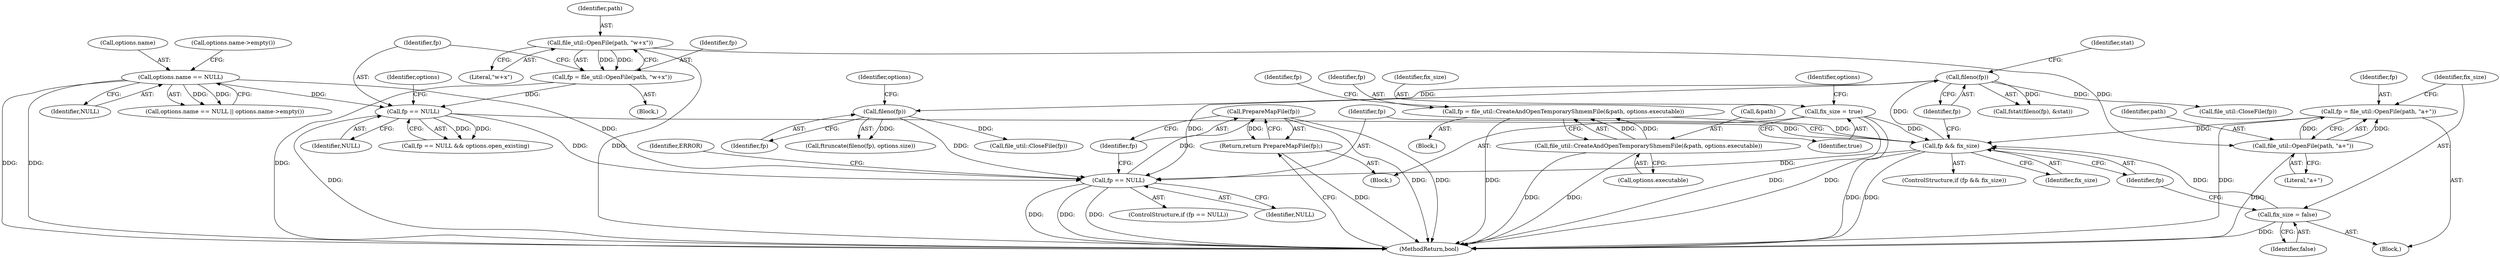 digraph "1_Chrome_afb848acb43ba316097ab4fddfa38dbd80bc6a71@pointer" {
"1000289" [label="(Call,PrepareMapFile(fp))"];
"1000244" [label="(Call,fp == NULL)"];
"1000200" [label="(Call,fileno(fp))"];
"1000192" [label="(Call,fp && fix_size)"];
"1000138" [label="(Call,fp = file_util::CreateAndOpenTemporaryShmemFile(&path, options.executable))"];
"1000140" [label="(Call,file_util::CreateAndOpenTemporaryShmemFile(&path, options.executable))"];
"1000183" [label="(Call,fp = file_util::OpenFile(path, \"a+\"))"];
"1000185" [label="(Call,file_util::OpenFile(path, \"a+\"))"];
"1000171" [label="(Call,file_util::OpenFile(path, \"w+x\"))"];
"1000176" [label="(Call,fp == NULL)"];
"1000169" [label="(Call,fp = file_util::OpenFile(path, \"w+x\"))"];
"1000126" [label="(Call,options.name == NULL)"];
"1000188" [label="(Call,fix_size = false)"];
"1000120" [label="(Call,fix_size = true)"];
"1000227" [label="(Call,fileno(fp))"];
"1000288" [label="(Return,return PrepareMapFile(fp);)"];
"1000192" [label="(Call,fp && fix_size)"];
"1000183" [label="(Call,fp = file_util::OpenFile(path, \"a+\"))"];
"1000169" [label="(Call,fp = file_util::OpenFile(path, \"w+x\"))"];
"1000185" [label="(Call,file_util::OpenFile(path, \"a+\"))"];
"1000172" [label="(Identifier,path)"];
"1000199" [label="(Call,fstat(fileno(fp), &stat))"];
"1000187" [label="(Literal,\"a+\")"];
"1000227" [label="(Call,fileno(fp))"];
"1000194" [label="(Identifier,fix_size)"];
"1000175" [label="(Call,fp == NULL && options.open_existing)"];
"1000126" [label="(Call,options.name == NULL)"];
"1000291" [label="(MethodReturn,bool)"];
"1000190" [label="(Identifier,false)"];
"1000289" [label="(Call,PrepareMapFile(fp))"];
"1000246" [label="(Identifier,NULL)"];
"1000178" [label="(Identifier,NULL)"];
"1000200" [label="(Call,fileno(fp))"];
"1000290" [label="(Identifier,fp)"];
"1000193" [label="(Identifier,fp)"];
"1000122" [label="(Identifier,true)"];
"1000234" [label="(Call,file_util::CloseFile(fp))"];
"1000147" [label="(Identifier,fp)"];
"1000182" [label="(Block,)"];
"1000177" [label="(Identifier,fp)"];
"1000226" [label="(Call,ftruncate(fileno(fp), options.size))"];
"1000138" [label="(Call,fp = file_util::CreateAndOpenTemporaryShmemFile(&path, options.executable))"];
"1000141" [label="(Call,&path)"];
"1000143" [label="(Call,options.executable)"];
"1000188" [label="(Call,fix_size = false)"];
"1000171" [label="(Call,file_util::OpenFile(path, \"w+x\"))"];
"1000130" [label="(Identifier,NULL)"];
"1000191" [label="(ControlStructure,if (fp && fix_size))"];
"1000102" [label="(Block,)"];
"1000140" [label="(Call,file_util::CreateAndOpenTemporaryShmemFile(&path, options.executable))"];
"1000201" [label="(Identifier,fp)"];
"1000125" [label="(Call,options.name == NULL || options.name->empty())"];
"1000250" [label="(Identifier,ERROR)"];
"1000230" [label="(Identifier,options)"];
"1000121" [label="(Identifier,fix_size)"];
"1000189" [label="(Identifier,fix_size)"];
"1000206" [label="(Call,file_util::CloseFile(fp))"];
"1000245" [label="(Identifier,fp)"];
"1000288" [label="(Return,return PrepareMapFile(fp);)"];
"1000120" [label="(Call,fix_size = true)"];
"1000244" [label="(Call,fp == NULL)"];
"1000173" [label="(Literal,\"w+x\")"];
"1000170" [label="(Identifier,fp)"];
"1000186" [label="(Identifier,path)"];
"1000157" [label="(Block,)"];
"1000176" [label="(Call,fp == NULL)"];
"1000139" [label="(Identifier,fp)"];
"1000180" [label="(Identifier,options)"];
"1000127" [label="(Call,options.name)"];
"1000203" [label="(Identifier,stat)"];
"1000132" [label="(Block,)"];
"1000131" [label="(Call,options.name->empty())"];
"1000128" [label="(Identifier,options)"];
"1000243" [label="(ControlStructure,if (fp == NULL))"];
"1000228" [label="(Identifier,fp)"];
"1000184" [label="(Identifier,fp)"];
"1000289" -> "1000288"  [label="AST: "];
"1000289" -> "1000290"  [label="CFG: "];
"1000290" -> "1000289"  [label="AST: "];
"1000288" -> "1000289"  [label="CFG: "];
"1000289" -> "1000291"  [label="DDG: "];
"1000289" -> "1000291"  [label="DDG: "];
"1000289" -> "1000288"  [label="DDG: "];
"1000244" -> "1000289"  [label="DDG: "];
"1000244" -> "1000243"  [label="AST: "];
"1000244" -> "1000246"  [label="CFG: "];
"1000245" -> "1000244"  [label="AST: "];
"1000246" -> "1000244"  [label="AST: "];
"1000250" -> "1000244"  [label="CFG: "];
"1000290" -> "1000244"  [label="CFG: "];
"1000244" -> "1000291"  [label="DDG: "];
"1000244" -> "1000291"  [label="DDG: "];
"1000244" -> "1000291"  [label="DDG: "];
"1000200" -> "1000244"  [label="DDG: "];
"1000227" -> "1000244"  [label="DDG: "];
"1000192" -> "1000244"  [label="DDG: "];
"1000176" -> "1000244"  [label="DDG: "];
"1000126" -> "1000244"  [label="DDG: "];
"1000200" -> "1000199"  [label="AST: "];
"1000200" -> "1000201"  [label="CFG: "];
"1000201" -> "1000200"  [label="AST: "];
"1000203" -> "1000200"  [label="CFG: "];
"1000200" -> "1000199"  [label="DDG: "];
"1000192" -> "1000200"  [label="DDG: "];
"1000200" -> "1000206"  [label="DDG: "];
"1000200" -> "1000227"  [label="DDG: "];
"1000192" -> "1000191"  [label="AST: "];
"1000192" -> "1000193"  [label="CFG: "];
"1000192" -> "1000194"  [label="CFG: "];
"1000193" -> "1000192"  [label="AST: "];
"1000194" -> "1000192"  [label="AST: "];
"1000201" -> "1000192"  [label="CFG: "];
"1000245" -> "1000192"  [label="CFG: "];
"1000192" -> "1000291"  [label="DDG: "];
"1000192" -> "1000291"  [label="DDG: "];
"1000138" -> "1000192"  [label="DDG: "];
"1000183" -> "1000192"  [label="DDG: "];
"1000176" -> "1000192"  [label="DDG: "];
"1000188" -> "1000192"  [label="DDG: "];
"1000120" -> "1000192"  [label="DDG: "];
"1000138" -> "1000132"  [label="AST: "];
"1000138" -> "1000140"  [label="CFG: "];
"1000139" -> "1000138"  [label="AST: "];
"1000140" -> "1000138"  [label="AST: "];
"1000147" -> "1000138"  [label="CFG: "];
"1000138" -> "1000291"  [label="DDG: "];
"1000140" -> "1000138"  [label="DDG: "];
"1000140" -> "1000138"  [label="DDG: "];
"1000140" -> "1000143"  [label="CFG: "];
"1000141" -> "1000140"  [label="AST: "];
"1000143" -> "1000140"  [label="AST: "];
"1000140" -> "1000291"  [label="DDG: "];
"1000140" -> "1000291"  [label="DDG: "];
"1000183" -> "1000182"  [label="AST: "];
"1000183" -> "1000185"  [label="CFG: "];
"1000184" -> "1000183"  [label="AST: "];
"1000185" -> "1000183"  [label="AST: "];
"1000189" -> "1000183"  [label="CFG: "];
"1000183" -> "1000291"  [label="DDG: "];
"1000185" -> "1000183"  [label="DDG: "];
"1000185" -> "1000183"  [label="DDG: "];
"1000185" -> "1000187"  [label="CFG: "];
"1000186" -> "1000185"  [label="AST: "];
"1000187" -> "1000185"  [label="AST: "];
"1000185" -> "1000291"  [label="DDG: "];
"1000171" -> "1000185"  [label="DDG: "];
"1000171" -> "1000169"  [label="AST: "];
"1000171" -> "1000173"  [label="CFG: "];
"1000172" -> "1000171"  [label="AST: "];
"1000173" -> "1000171"  [label="AST: "];
"1000169" -> "1000171"  [label="CFG: "];
"1000171" -> "1000291"  [label="DDG: "];
"1000171" -> "1000169"  [label="DDG: "];
"1000171" -> "1000169"  [label="DDG: "];
"1000176" -> "1000175"  [label="AST: "];
"1000176" -> "1000178"  [label="CFG: "];
"1000177" -> "1000176"  [label="AST: "];
"1000178" -> "1000176"  [label="AST: "];
"1000180" -> "1000176"  [label="CFG: "];
"1000175" -> "1000176"  [label="CFG: "];
"1000176" -> "1000291"  [label="DDG: "];
"1000176" -> "1000175"  [label="DDG: "];
"1000176" -> "1000175"  [label="DDG: "];
"1000169" -> "1000176"  [label="DDG: "];
"1000126" -> "1000176"  [label="DDG: "];
"1000169" -> "1000157"  [label="AST: "];
"1000170" -> "1000169"  [label="AST: "];
"1000177" -> "1000169"  [label="CFG: "];
"1000169" -> "1000291"  [label="DDG: "];
"1000126" -> "1000125"  [label="AST: "];
"1000126" -> "1000130"  [label="CFG: "];
"1000127" -> "1000126"  [label="AST: "];
"1000130" -> "1000126"  [label="AST: "];
"1000131" -> "1000126"  [label="CFG: "];
"1000125" -> "1000126"  [label="CFG: "];
"1000126" -> "1000291"  [label="DDG: "];
"1000126" -> "1000291"  [label="DDG: "];
"1000126" -> "1000125"  [label="DDG: "];
"1000126" -> "1000125"  [label="DDG: "];
"1000188" -> "1000182"  [label="AST: "];
"1000188" -> "1000190"  [label="CFG: "];
"1000189" -> "1000188"  [label="AST: "];
"1000190" -> "1000188"  [label="AST: "];
"1000193" -> "1000188"  [label="CFG: "];
"1000188" -> "1000291"  [label="DDG: "];
"1000120" -> "1000102"  [label="AST: "];
"1000120" -> "1000122"  [label="CFG: "];
"1000121" -> "1000120"  [label="AST: "];
"1000122" -> "1000120"  [label="AST: "];
"1000128" -> "1000120"  [label="CFG: "];
"1000120" -> "1000291"  [label="DDG: "];
"1000120" -> "1000291"  [label="DDG: "];
"1000227" -> "1000226"  [label="AST: "];
"1000227" -> "1000228"  [label="CFG: "];
"1000228" -> "1000227"  [label="AST: "];
"1000230" -> "1000227"  [label="CFG: "];
"1000227" -> "1000226"  [label="DDG: "];
"1000227" -> "1000234"  [label="DDG: "];
"1000288" -> "1000102"  [label="AST: "];
"1000291" -> "1000288"  [label="CFG: "];
"1000288" -> "1000291"  [label="DDG: "];
}
